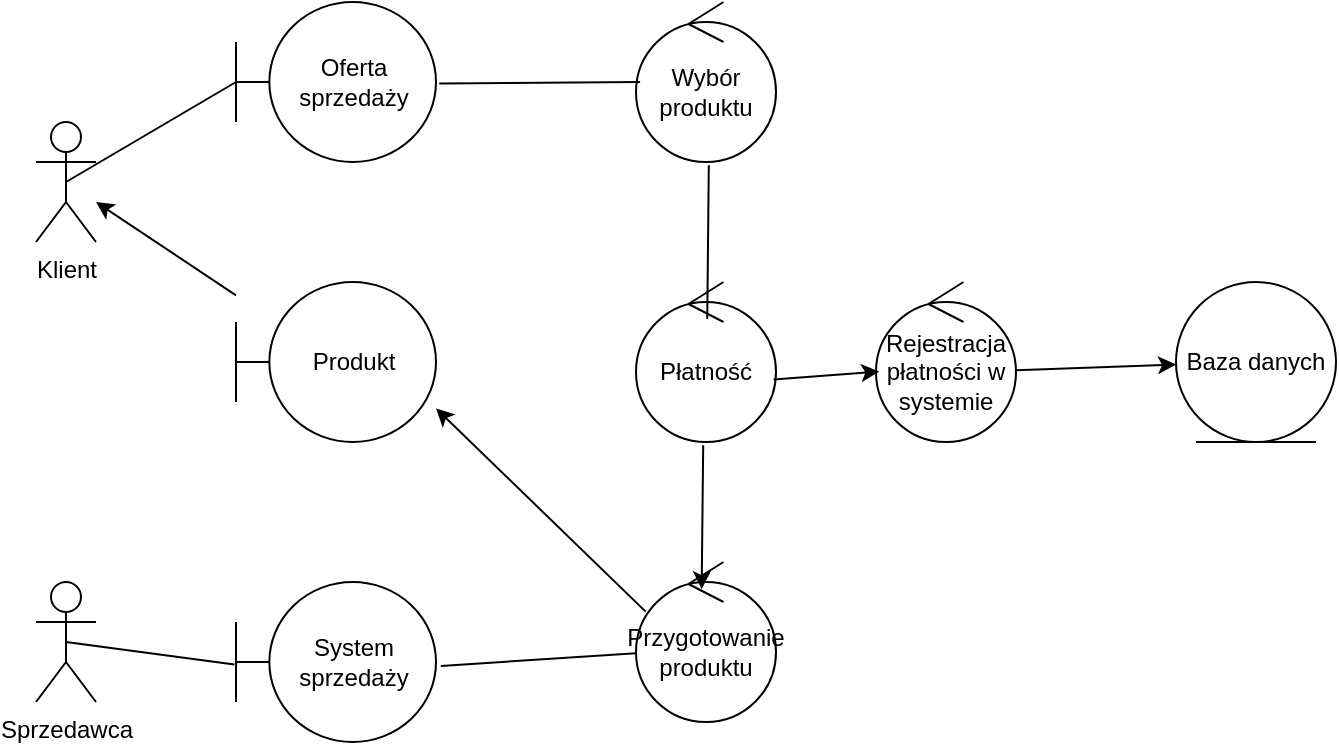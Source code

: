<mxfile version="26.1.0">
  <diagram name="Strona-1" id="zP0relGateYTujE7X2jT">
    <mxGraphModel dx="1050" dy="530" grid="1" gridSize="10" guides="1" tooltips="1" connect="1" arrows="1" fold="1" page="1" pageScale="1" pageWidth="827" pageHeight="1169" math="0" shadow="0">
      <root>
        <mxCell id="0" />
        <mxCell id="1" parent="0" />
        <mxCell id="BBZVALFFSFmiyquu_aXk-1" value="Klient" style="shape=umlActor;verticalLabelPosition=bottom;verticalAlign=top;html=1;outlineConnect=0;" vertex="1" parent="1">
          <mxGeometry x="70" y="90" width="30" height="60" as="geometry" />
        </mxCell>
        <mxCell id="BBZVALFFSFmiyquu_aXk-2" value="Sprzedawca" style="shape=umlActor;verticalLabelPosition=bottom;verticalAlign=top;html=1;outlineConnect=0;" vertex="1" parent="1">
          <mxGeometry x="70" y="320" width="30" height="60" as="geometry" />
        </mxCell>
        <mxCell id="BBZVALFFSFmiyquu_aXk-3" value="Oferta sprzedaży" style="shape=umlBoundary;whiteSpace=wrap;html=1;" vertex="1" parent="1">
          <mxGeometry x="170" y="30" width="100" height="80" as="geometry" />
        </mxCell>
        <mxCell id="BBZVALFFSFmiyquu_aXk-5" value="System sprzedaży" style="shape=umlBoundary;whiteSpace=wrap;html=1;" vertex="1" parent="1">
          <mxGeometry x="170" y="320" width="100" height="80" as="geometry" />
        </mxCell>
        <mxCell id="BBZVALFFSFmiyquu_aXk-7" value="Baza danych" style="ellipse;shape=umlEntity;whiteSpace=wrap;html=1;" vertex="1" parent="1">
          <mxGeometry x="640" y="170" width="80" height="80" as="geometry" />
        </mxCell>
        <mxCell id="BBZVALFFSFmiyquu_aXk-10" value="Wybór produktu" style="ellipse;shape=umlControl;whiteSpace=wrap;html=1;" vertex="1" parent="1">
          <mxGeometry x="370" y="30" width="70" height="80" as="geometry" />
        </mxCell>
        <mxCell id="BBZVALFFSFmiyquu_aXk-11" value="Płatność" style="ellipse;shape=umlControl;whiteSpace=wrap;html=1;" vertex="1" parent="1">
          <mxGeometry x="370" y="170" width="70" height="80" as="geometry" />
        </mxCell>
        <mxCell id="BBZVALFFSFmiyquu_aXk-12" value="Przygotowanie produktu" style="ellipse;shape=umlControl;whiteSpace=wrap;html=1;" vertex="1" parent="1">
          <mxGeometry x="370" y="310" width="70" height="80" as="geometry" />
        </mxCell>
        <mxCell id="BBZVALFFSFmiyquu_aXk-13" value="Produkt" style="shape=umlBoundary;whiteSpace=wrap;html=1;" vertex="1" parent="1">
          <mxGeometry x="170" y="170" width="100" height="80" as="geometry" />
        </mxCell>
        <mxCell id="BBZVALFFSFmiyquu_aXk-15" value="" style="endArrow=none;html=1;rounded=0;exitX=0.5;exitY=0.5;exitDx=0;exitDy=0;exitPerimeter=0;" edge="1" parent="1" source="BBZVALFFSFmiyquu_aXk-1">
          <mxGeometry width="50" height="50" relative="1" as="geometry">
            <mxPoint x="390" y="340" as="sourcePoint" />
            <mxPoint x="170" y="70" as="targetPoint" />
          </mxGeometry>
        </mxCell>
        <mxCell id="BBZVALFFSFmiyquu_aXk-16" value="" style="endArrow=none;html=1;rounded=0;entryX=1.016;entryY=0.51;entryDx=0;entryDy=0;entryPerimeter=0;exitX=0.029;exitY=0.5;exitDx=0;exitDy=0;exitPerimeter=0;" edge="1" parent="1" source="BBZVALFFSFmiyquu_aXk-10" target="BBZVALFFSFmiyquu_aXk-3">
          <mxGeometry width="50" height="50" relative="1" as="geometry">
            <mxPoint x="350" y="71" as="sourcePoint" />
            <mxPoint x="440" y="290" as="targetPoint" />
          </mxGeometry>
        </mxCell>
        <mxCell id="BBZVALFFSFmiyquu_aXk-17" value="" style="endArrow=none;html=1;rounded=0;entryX=0.52;entryY=1.02;entryDx=0;entryDy=0;entryPerimeter=0;exitX=0.509;exitY=0.23;exitDx=0;exitDy=0;exitPerimeter=0;" edge="1" parent="1" source="BBZVALFFSFmiyquu_aXk-11" target="BBZVALFFSFmiyquu_aXk-10">
          <mxGeometry width="50" height="50" relative="1" as="geometry">
            <mxPoint x="406" y="170" as="sourcePoint" />
            <mxPoint x="450" y="290" as="targetPoint" />
          </mxGeometry>
        </mxCell>
        <mxCell id="BBZVALFFSFmiyquu_aXk-18" value="" style="endArrow=classic;html=1;rounded=0;exitX=0.914;exitY=0.555;exitDx=0;exitDy=0;exitPerimeter=0;" edge="1" parent="1" source="BBZVALFFSFmiyquu_aXk-19" target="BBZVALFFSFmiyquu_aXk-7">
          <mxGeometry width="50" height="50" relative="1" as="geometry">
            <mxPoint x="590" y="70" as="sourcePoint" />
            <mxPoint x="560" y="240" as="targetPoint" />
          </mxGeometry>
        </mxCell>
        <mxCell id="BBZVALFFSFmiyquu_aXk-19" value="Rejestracja&lt;div&gt;płatności w systemie&lt;/div&gt;" style="ellipse;shape=umlControl;whiteSpace=wrap;html=1;" vertex="1" parent="1">
          <mxGeometry x="490" y="170" width="70" height="80" as="geometry" />
        </mxCell>
        <mxCell id="BBZVALFFSFmiyquu_aXk-20" value="" style="endArrow=classic;html=1;rounded=0;entryX=0.023;entryY=0.56;entryDx=0;entryDy=0;entryPerimeter=0;exitX=0.983;exitY=0.61;exitDx=0;exitDy=0;exitPerimeter=0;" edge="1" parent="1" source="BBZVALFFSFmiyquu_aXk-11" target="BBZVALFFSFmiyquu_aXk-19">
          <mxGeometry width="50" height="50" relative="1" as="geometry">
            <mxPoint x="390" y="240" as="sourcePoint" />
            <mxPoint x="440" y="190" as="targetPoint" />
          </mxGeometry>
        </mxCell>
        <mxCell id="BBZVALFFSFmiyquu_aXk-23" value="" style="endArrow=classic;html=1;rounded=0;entryX=0.469;entryY=0.17;entryDx=0;entryDy=0;entryPerimeter=0;exitX=0.48;exitY=1.02;exitDx=0;exitDy=0;exitPerimeter=0;" edge="1" parent="1" source="BBZVALFFSFmiyquu_aXk-11" target="BBZVALFFSFmiyquu_aXk-12">
          <mxGeometry width="50" height="50" relative="1" as="geometry">
            <mxPoint x="390" y="240" as="sourcePoint" />
            <mxPoint x="440" y="190" as="targetPoint" />
          </mxGeometry>
        </mxCell>
        <mxCell id="BBZVALFFSFmiyquu_aXk-25" value="" style="endArrow=classic;html=1;rounded=0;entryX=1;entryY=0.79;entryDx=0;entryDy=0;entryPerimeter=0;exitX=0.069;exitY=0.31;exitDx=0;exitDy=0;exitPerimeter=0;" edge="1" parent="1" source="BBZVALFFSFmiyquu_aXk-12" target="BBZVALFFSFmiyquu_aXk-13">
          <mxGeometry width="50" height="50" relative="1" as="geometry">
            <mxPoint x="390" y="240" as="sourcePoint" />
            <mxPoint x="440" y="190" as="targetPoint" />
          </mxGeometry>
        </mxCell>
        <mxCell id="BBZVALFFSFmiyquu_aXk-26" value="" style="endArrow=classic;html=1;rounded=0;" edge="1" parent="1" source="BBZVALFFSFmiyquu_aXk-13" target="BBZVALFFSFmiyquu_aXk-1">
          <mxGeometry width="50" height="50" relative="1" as="geometry">
            <mxPoint x="390" y="240" as="sourcePoint" />
            <mxPoint x="440" y="190" as="targetPoint" />
          </mxGeometry>
        </mxCell>
        <mxCell id="BBZVALFFSFmiyquu_aXk-27" value="" style="endArrow=none;html=1;rounded=0;exitX=0.5;exitY=0.5;exitDx=0;exitDy=0;exitPerimeter=0;entryX=-0.008;entryY=0.515;entryDx=0;entryDy=0;entryPerimeter=0;" edge="1" parent="1" source="BBZVALFFSFmiyquu_aXk-2" target="BBZVALFFSFmiyquu_aXk-5">
          <mxGeometry width="50" height="50" relative="1" as="geometry">
            <mxPoint x="390" y="260" as="sourcePoint" />
            <mxPoint x="440" y="210" as="targetPoint" />
          </mxGeometry>
        </mxCell>
        <mxCell id="BBZVALFFSFmiyquu_aXk-29" value="" style="endArrow=none;html=1;rounded=0;exitX=1.024;exitY=0.525;exitDx=0;exitDy=0;exitPerimeter=0;entryX=0;entryY=0.57;entryDx=0;entryDy=0;entryPerimeter=0;" edge="1" parent="1" source="BBZVALFFSFmiyquu_aXk-5" target="BBZVALFFSFmiyquu_aXk-12">
          <mxGeometry width="50" height="50" relative="1" as="geometry">
            <mxPoint x="390" y="240" as="sourcePoint" />
            <mxPoint x="380" y="230" as="targetPoint" />
          </mxGeometry>
        </mxCell>
      </root>
    </mxGraphModel>
  </diagram>
</mxfile>
